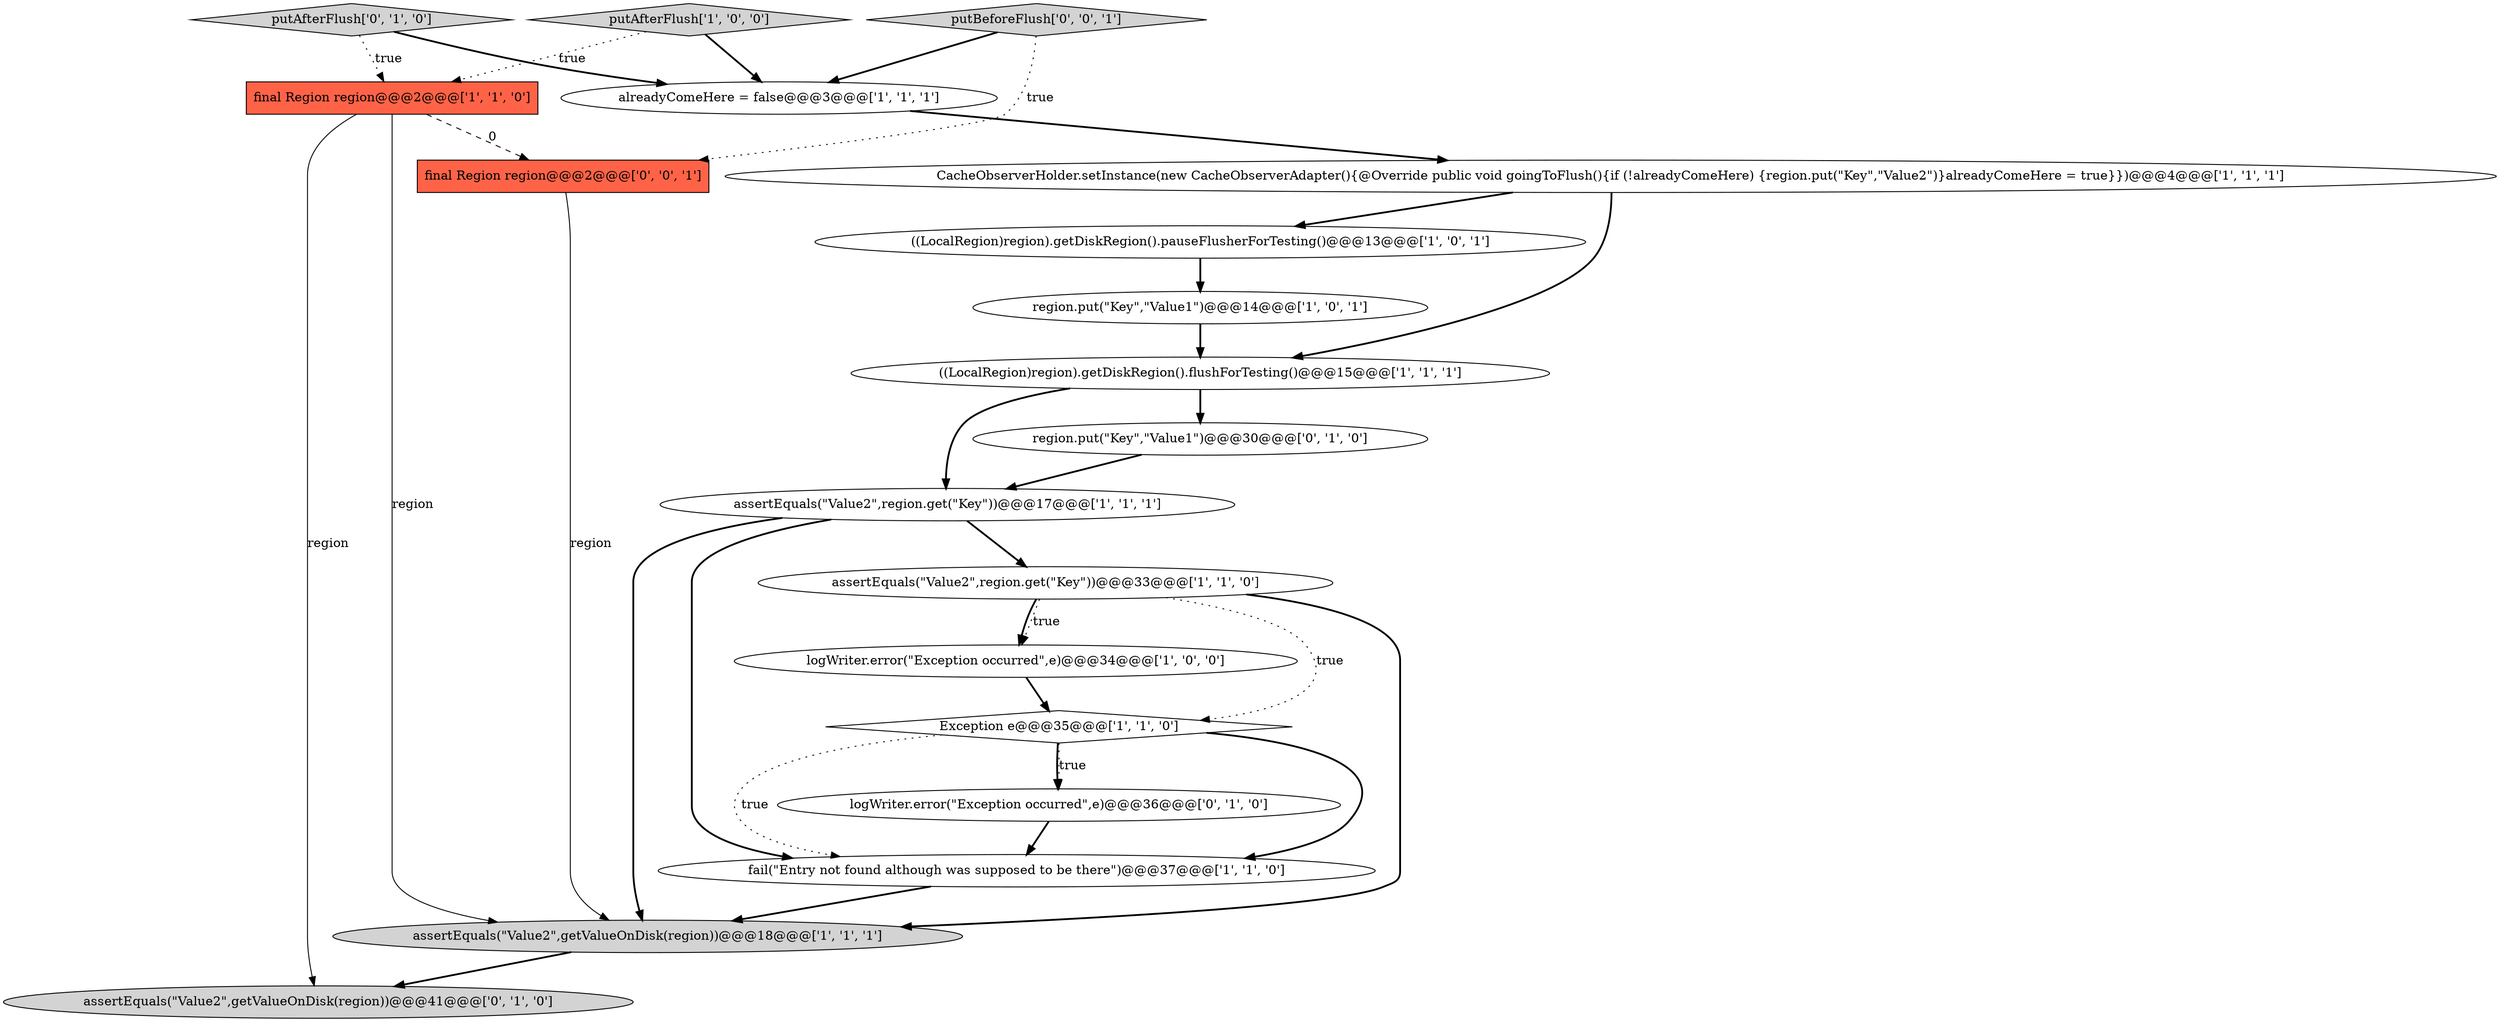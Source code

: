 digraph {
0 [style = filled, label = "CacheObserverHolder.setInstance(new CacheObserverAdapter(){@Override public void goingToFlush(){if (!alreadyComeHere) {region.put(\"Key\",\"Value2\")}alreadyComeHere = true}})@@@4@@@['1', '1', '1']", fillcolor = white, shape = ellipse image = "AAA0AAABBB1BBB"];
10 [style = filled, label = "((LocalRegion)region).getDiskRegion().pauseFlusherForTesting()@@@13@@@['1', '0', '1']", fillcolor = white, shape = ellipse image = "AAA0AAABBB1BBB"];
6 [style = filled, label = "logWriter.error(\"Exception occurred\",e)@@@34@@@['1', '0', '0']", fillcolor = white, shape = ellipse image = "AAA0AAABBB1BBB"];
17 [style = filled, label = "putBeforeFlush['0', '0', '1']", fillcolor = lightgray, shape = diamond image = "AAA0AAABBB3BBB"];
7 [style = filled, label = "Exception e@@@35@@@['1', '1', '0']", fillcolor = white, shape = diamond image = "AAA0AAABBB1BBB"];
16 [style = filled, label = "putAfterFlush['0', '1', '0']", fillcolor = lightgray, shape = diamond image = "AAA0AAABBB2BBB"];
18 [style = filled, label = "final Region region@@@2@@@['0', '0', '1']", fillcolor = tomato, shape = box image = "AAA0AAABBB3BBB"];
9 [style = filled, label = "assertEquals(\"Value2\",region.get(\"Key\"))@@@17@@@['1', '1', '1']", fillcolor = white, shape = ellipse image = "AAA0AAABBB1BBB"];
11 [style = filled, label = "alreadyComeHere = false@@@3@@@['1', '1', '1']", fillcolor = white, shape = ellipse image = "AAA0AAABBB1BBB"];
15 [style = filled, label = "assertEquals(\"Value2\",getValueOnDisk(region))@@@41@@@['0', '1', '0']", fillcolor = lightgray, shape = ellipse image = "AAA0AAABBB2BBB"];
13 [style = filled, label = "region.put(\"Key\",\"Value1\")@@@30@@@['0', '1', '0']", fillcolor = white, shape = ellipse image = "AAA0AAABBB2BBB"];
5 [style = filled, label = "final Region region@@@2@@@['1', '1', '0']", fillcolor = tomato, shape = box image = "AAA0AAABBB1BBB"];
3 [style = filled, label = "((LocalRegion)region).getDiskRegion().flushForTesting()@@@15@@@['1', '1', '1']", fillcolor = white, shape = ellipse image = "AAA0AAABBB1BBB"];
1 [style = filled, label = "assertEquals(\"Value2\",getValueOnDisk(region))@@@18@@@['1', '1', '1']", fillcolor = lightgray, shape = ellipse image = "AAA0AAABBB1BBB"];
2 [style = filled, label = "putAfterFlush['1', '0', '0']", fillcolor = lightgray, shape = diamond image = "AAA0AAABBB1BBB"];
8 [style = filled, label = "region.put(\"Key\",\"Value1\")@@@14@@@['1', '0', '1']", fillcolor = white, shape = ellipse image = "AAA0AAABBB1BBB"];
12 [style = filled, label = "fail(\"Entry not found although was supposed to be there\")@@@37@@@['1', '1', '0']", fillcolor = white, shape = ellipse image = "AAA0AAABBB1BBB"];
4 [style = filled, label = "assertEquals(\"Value2\",region.get(\"Key\"))@@@33@@@['1', '1', '0']", fillcolor = white, shape = ellipse image = "AAA0AAABBB1BBB"];
14 [style = filled, label = "logWriter.error(\"Exception occurred\",e)@@@36@@@['0', '1', '0']", fillcolor = white, shape = ellipse image = "AAA0AAABBB2BBB"];
17->18 [style = dotted, label="true"];
4->6 [style = bold, label=""];
9->4 [style = bold, label=""];
2->11 [style = bold, label=""];
4->7 [style = dotted, label="true"];
11->0 [style = bold, label=""];
7->12 [style = dotted, label="true"];
2->5 [style = dotted, label="true"];
10->8 [style = bold, label=""];
12->1 [style = bold, label=""];
5->1 [style = solid, label="region"];
14->12 [style = bold, label=""];
0->3 [style = bold, label=""];
5->18 [style = dashed, label="0"];
3->13 [style = bold, label=""];
4->1 [style = bold, label=""];
8->3 [style = bold, label=""];
7->14 [style = bold, label=""];
0->10 [style = bold, label=""];
5->15 [style = solid, label="region"];
7->12 [style = bold, label=""];
7->14 [style = dotted, label="true"];
3->9 [style = bold, label=""];
1->15 [style = bold, label=""];
17->11 [style = bold, label=""];
13->9 [style = bold, label=""];
18->1 [style = solid, label="region"];
6->7 [style = bold, label=""];
16->5 [style = dotted, label="true"];
4->6 [style = dotted, label="true"];
16->11 [style = bold, label=""];
9->1 [style = bold, label=""];
9->12 [style = bold, label=""];
}
